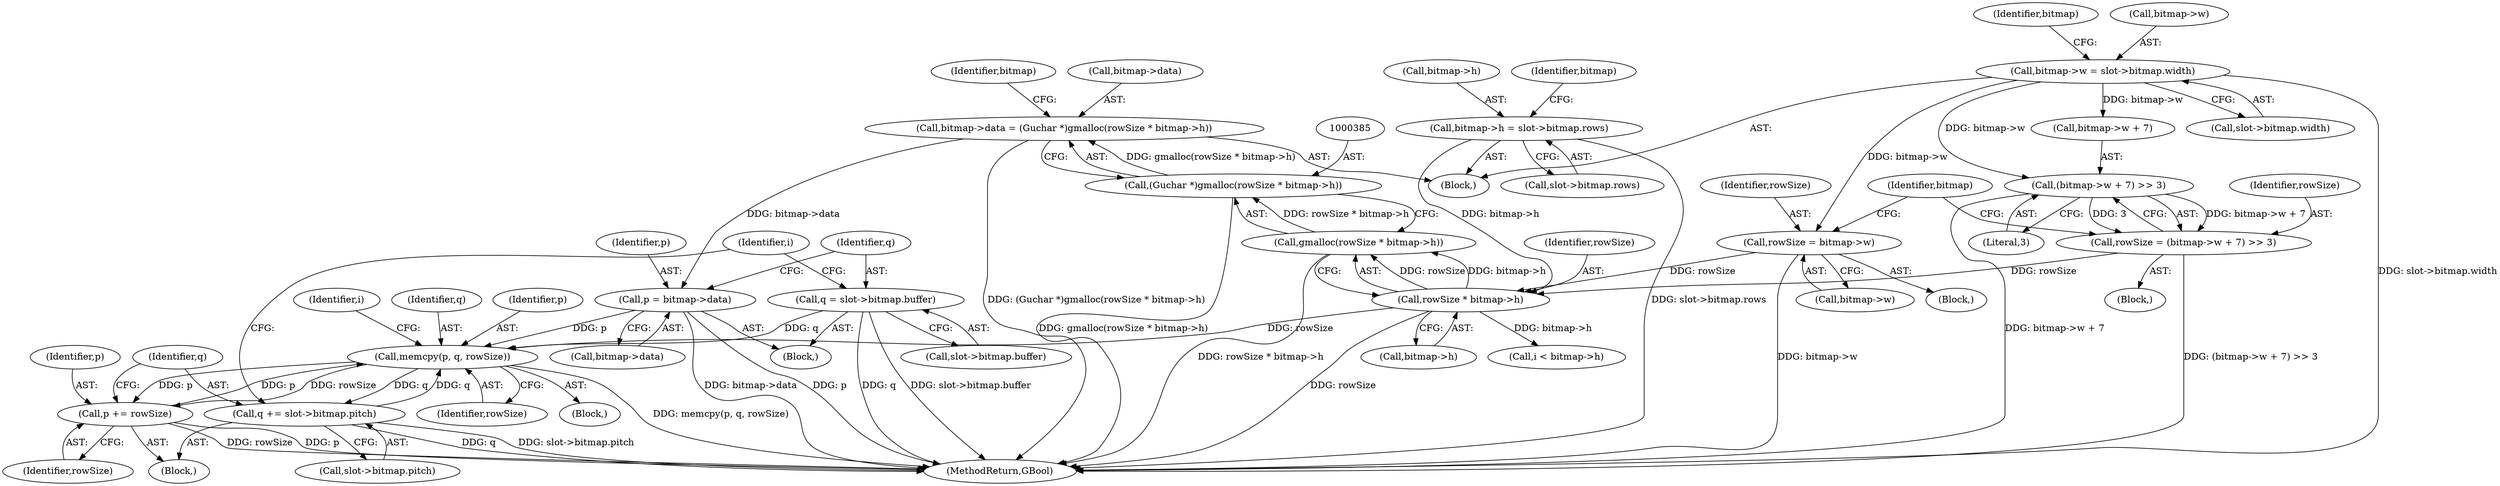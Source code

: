 digraph "1_poppler_9cf2325fb22f812b31858e519411f57747d39bd8_3@API" {
"1000435" [label="(Call,memcpy(p, q, rowSize))"];
"1000403" [label="(Call,p = bitmap->data)"];
"1000380" [label="(Call,bitmap->data = (Guchar *)gmalloc(rowSize * bitmap->h))"];
"1000384" [label="(Call,(Guchar *)gmalloc(rowSize * bitmap->h))"];
"1000386" [label="(Call,gmalloc(rowSize * bitmap->h))"];
"1000387" [label="(Call,rowSize * bitmap->h)"];
"1000364" [label="(Call,rowSize = bitmap->w)"];
"1000338" [label="(Call,bitmap->w = slot->bitmap.width)"];
"1000371" [label="(Call,rowSize = (bitmap->w + 7) >> 3)"];
"1000373" [label="(Call,(bitmap->w + 7) >> 3)"];
"1000347" [label="(Call,bitmap->h = slot->bitmap.rows)"];
"1000424" [label="(Call,p += rowSize)"];
"1000435" [label="(Call,memcpy(p, q, rowSize))"];
"1000427" [label="(Call,q += slot->bitmap.pitch)"];
"1000408" [label="(Call,q = slot->bitmap.buffer)"];
"1000434" [label="(Block,)"];
"1000379" [label="(Literal,3)"];
"1000371" [label="(Call,rowSize = (bitmap->w + 7) >> 3)"];
"1000372" [label="(Identifier,rowSize)"];
"1000438" [label="(Identifier,rowSize)"];
"1000351" [label="(Call,slot->bitmap.rows)"];
"1000429" [label="(Call,slot->bitmap.pitch)"];
"1000380" [label="(Call,bitmap->data = (Guchar *)gmalloc(rowSize * bitmap->h))"];
"1000416" [label="(Identifier,i)"];
"1000387" [label="(Call,rowSize * bitmap->h)"];
"1000109" [label="(Block,)"];
"1000441" [label="(MethodReturn,GBool)"];
"1000402" [label="(Block,)"];
"1000365" [label="(Identifier,rowSize)"];
"1000373" [label="(Call,(bitmap->w + 7) >> 3)"];
"1000426" [label="(Identifier,rowSize)"];
"1000394" [label="(Identifier,bitmap)"];
"1000342" [label="(Call,slot->bitmap.width)"];
"1000409" [label="(Identifier,q)"];
"1000422" [label="(Identifier,i)"];
"1000364" [label="(Call,rowSize = bitmap->w)"];
"1000389" [label="(Call,bitmap->h)"];
"1000366" [label="(Call,bitmap->w)"];
"1000408" [label="(Call,q = slot->bitmap.buffer)"];
"1000427" [label="(Call,q += slot->bitmap.pitch)"];
"1000437" [label="(Identifier,q)"];
"1000423" [label="(Block,)"];
"1000405" [label="(Call,bitmap->data)"];
"1000435" [label="(Call,memcpy(p, q, rowSize))"];
"1000348" [label="(Call,bitmap->h)"];
"1000404" [label="(Identifier,p)"];
"1000374" [label="(Call,bitmap->w + 7)"];
"1000388" [label="(Identifier,rowSize)"];
"1000358" [label="(Identifier,bitmap)"];
"1000410" [label="(Call,slot->bitmap.buffer)"];
"1000425" [label="(Identifier,p)"];
"1000424" [label="(Call,p += rowSize)"];
"1000363" [label="(Block,)"];
"1000436" [label="(Identifier,p)"];
"1000382" [label="(Identifier,bitmap)"];
"1000428" [label="(Identifier,q)"];
"1000381" [label="(Call,bitmap->data)"];
"1000386" [label="(Call,gmalloc(rowSize * bitmap->h))"];
"1000384" [label="(Call,(Guchar *)gmalloc(rowSize * bitmap->h))"];
"1000370" [label="(Block,)"];
"1000338" [label="(Call,bitmap->w = slot->bitmap.width)"];
"1000347" [label="(Call,bitmap->h = slot->bitmap.rows)"];
"1000349" [label="(Identifier,bitmap)"];
"1000415" [label="(Call,i < bitmap->h)"];
"1000403" [label="(Call,p = bitmap->data)"];
"1000339" [label="(Call,bitmap->w)"];
"1000435" -> "1000434"  [label="AST: "];
"1000435" -> "1000438"  [label="CFG: "];
"1000436" -> "1000435"  [label="AST: "];
"1000437" -> "1000435"  [label="AST: "];
"1000438" -> "1000435"  [label="AST: "];
"1000422" -> "1000435"  [label="CFG: "];
"1000435" -> "1000441"  [label="DDG: memcpy(p, q, rowSize)"];
"1000435" -> "1000424"  [label="DDG: rowSize"];
"1000435" -> "1000424"  [label="DDG: p"];
"1000435" -> "1000427"  [label="DDG: q"];
"1000403" -> "1000435"  [label="DDG: p"];
"1000424" -> "1000435"  [label="DDG: p"];
"1000427" -> "1000435"  [label="DDG: q"];
"1000408" -> "1000435"  [label="DDG: q"];
"1000387" -> "1000435"  [label="DDG: rowSize"];
"1000403" -> "1000402"  [label="AST: "];
"1000403" -> "1000405"  [label="CFG: "];
"1000404" -> "1000403"  [label="AST: "];
"1000405" -> "1000403"  [label="AST: "];
"1000409" -> "1000403"  [label="CFG: "];
"1000403" -> "1000441"  [label="DDG: bitmap->data"];
"1000403" -> "1000441"  [label="DDG: p"];
"1000380" -> "1000403"  [label="DDG: bitmap->data"];
"1000380" -> "1000109"  [label="AST: "];
"1000380" -> "1000384"  [label="CFG: "];
"1000381" -> "1000380"  [label="AST: "];
"1000384" -> "1000380"  [label="AST: "];
"1000394" -> "1000380"  [label="CFG: "];
"1000380" -> "1000441"  [label="DDG: (Guchar *)gmalloc(rowSize * bitmap->h)"];
"1000384" -> "1000380"  [label="DDG: gmalloc(rowSize * bitmap->h)"];
"1000384" -> "1000386"  [label="CFG: "];
"1000385" -> "1000384"  [label="AST: "];
"1000386" -> "1000384"  [label="AST: "];
"1000384" -> "1000441"  [label="DDG: gmalloc(rowSize * bitmap->h)"];
"1000386" -> "1000384"  [label="DDG: rowSize * bitmap->h"];
"1000386" -> "1000387"  [label="CFG: "];
"1000387" -> "1000386"  [label="AST: "];
"1000386" -> "1000441"  [label="DDG: rowSize * bitmap->h"];
"1000387" -> "1000386"  [label="DDG: rowSize"];
"1000387" -> "1000386"  [label="DDG: bitmap->h"];
"1000387" -> "1000389"  [label="CFG: "];
"1000388" -> "1000387"  [label="AST: "];
"1000389" -> "1000387"  [label="AST: "];
"1000387" -> "1000441"  [label="DDG: rowSize"];
"1000364" -> "1000387"  [label="DDG: rowSize"];
"1000371" -> "1000387"  [label="DDG: rowSize"];
"1000347" -> "1000387"  [label="DDG: bitmap->h"];
"1000387" -> "1000415"  [label="DDG: bitmap->h"];
"1000364" -> "1000363"  [label="AST: "];
"1000364" -> "1000366"  [label="CFG: "];
"1000365" -> "1000364"  [label="AST: "];
"1000366" -> "1000364"  [label="AST: "];
"1000382" -> "1000364"  [label="CFG: "];
"1000364" -> "1000441"  [label="DDG: bitmap->w"];
"1000338" -> "1000364"  [label="DDG: bitmap->w"];
"1000338" -> "1000109"  [label="AST: "];
"1000338" -> "1000342"  [label="CFG: "];
"1000339" -> "1000338"  [label="AST: "];
"1000342" -> "1000338"  [label="AST: "];
"1000349" -> "1000338"  [label="CFG: "];
"1000338" -> "1000441"  [label="DDG: slot->bitmap.width"];
"1000338" -> "1000373"  [label="DDG: bitmap->w"];
"1000338" -> "1000374"  [label="DDG: bitmap->w"];
"1000371" -> "1000370"  [label="AST: "];
"1000371" -> "1000373"  [label="CFG: "];
"1000372" -> "1000371"  [label="AST: "];
"1000373" -> "1000371"  [label="AST: "];
"1000382" -> "1000371"  [label="CFG: "];
"1000371" -> "1000441"  [label="DDG: (bitmap->w + 7) >> 3"];
"1000373" -> "1000371"  [label="DDG: bitmap->w + 7"];
"1000373" -> "1000371"  [label="DDG: 3"];
"1000373" -> "1000379"  [label="CFG: "];
"1000374" -> "1000373"  [label="AST: "];
"1000379" -> "1000373"  [label="AST: "];
"1000373" -> "1000441"  [label="DDG: bitmap->w + 7"];
"1000347" -> "1000109"  [label="AST: "];
"1000347" -> "1000351"  [label="CFG: "];
"1000348" -> "1000347"  [label="AST: "];
"1000351" -> "1000347"  [label="AST: "];
"1000358" -> "1000347"  [label="CFG: "];
"1000347" -> "1000441"  [label="DDG: slot->bitmap.rows"];
"1000424" -> "1000423"  [label="AST: "];
"1000424" -> "1000426"  [label="CFG: "];
"1000425" -> "1000424"  [label="AST: "];
"1000426" -> "1000424"  [label="AST: "];
"1000428" -> "1000424"  [label="CFG: "];
"1000424" -> "1000441"  [label="DDG: rowSize"];
"1000424" -> "1000441"  [label="DDG: p"];
"1000427" -> "1000423"  [label="AST: "];
"1000427" -> "1000429"  [label="CFG: "];
"1000428" -> "1000427"  [label="AST: "];
"1000429" -> "1000427"  [label="AST: "];
"1000416" -> "1000427"  [label="CFG: "];
"1000427" -> "1000441"  [label="DDG: q"];
"1000427" -> "1000441"  [label="DDG: slot->bitmap.pitch"];
"1000408" -> "1000402"  [label="AST: "];
"1000408" -> "1000410"  [label="CFG: "];
"1000409" -> "1000408"  [label="AST: "];
"1000410" -> "1000408"  [label="AST: "];
"1000416" -> "1000408"  [label="CFG: "];
"1000408" -> "1000441"  [label="DDG: q"];
"1000408" -> "1000441"  [label="DDG: slot->bitmap.buffer"];
}
